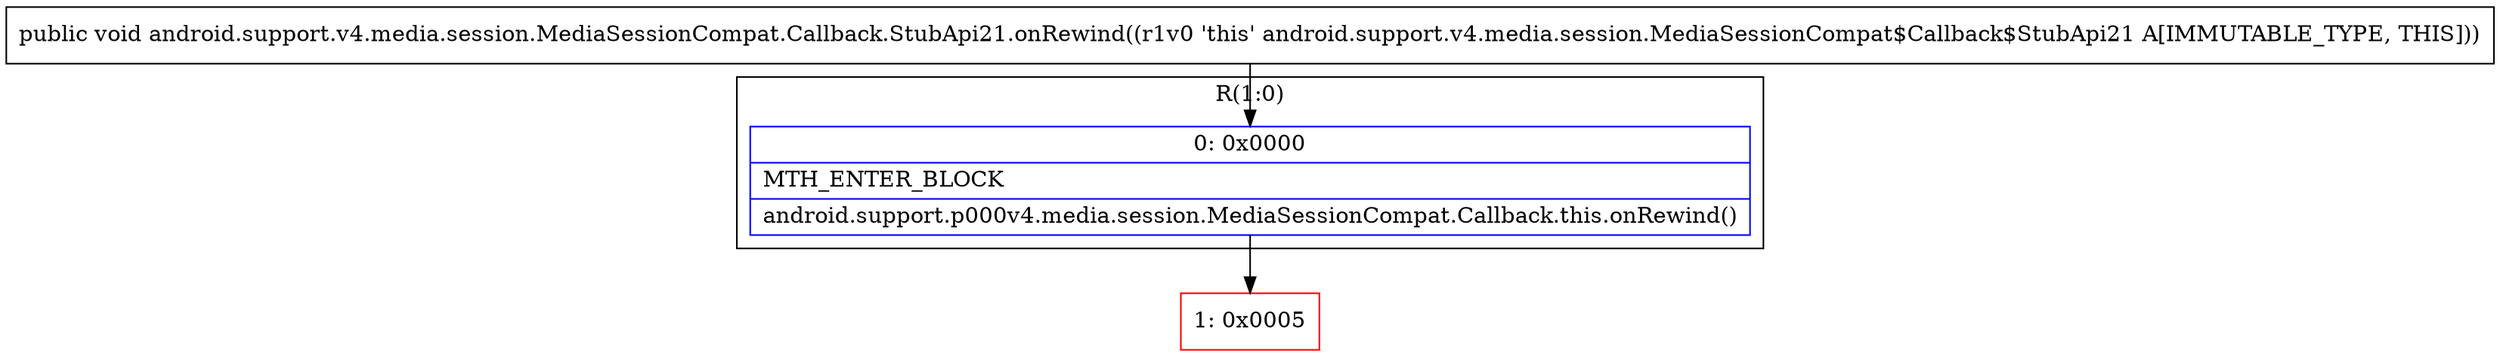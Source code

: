 digraph "CFG forandroid.support.v4.media.session.MediaSessionCompat.Callback.StubApi21.onRewind()V" {
subgraph cluster_Region_452668180 {
label = "R(1:0)";
node [shape=record,color=blue];
Node_0 [shape=record,label="{0\:\ 0x0000|MTH_ENTER_BLOCK\l|android.support.p000v4.media.session.MediaSessionCompat.Callback.this.onRewind()\l}"];
}
Node_1 [shape=record,color=red,label="{1\:\ 0x0005}"];
MethodNode[shape=record,label="{public void android.support.v4.media.session.MediaSessionCompat.Callback.StubApi21.onRewind((r1v0 'this' android.support.v4.media.session.MediaSessionCompat$Callback$StubApi21 A[IMMUTABLE_TYPE, THIS])) }"];
MethodNode -> Node_0;
Node_0 -> Node_1;
}

